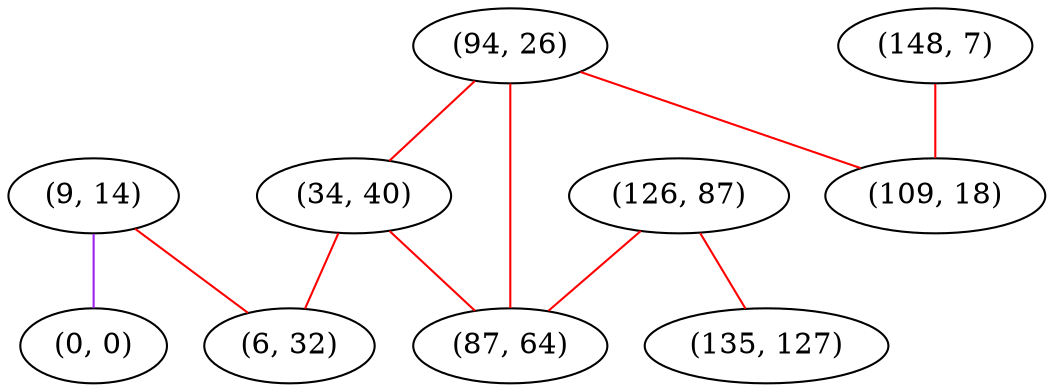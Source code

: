 graph "" {
"(94, 26)";
"(9, 14)";
"(34, 40)";
"(126, 87)";
"(6, 32)";
"(148, 7)";
"(0, 0)";
"(87, 64)";
"(135, 127)";
"(109, 18)";
"(94, 26)" -- "(34, 40)"  [color=red, key=0, weight=1];
"(94, 26)" -- "(87, 64)"  [color=red, key=0, weight=1];
"(94, 26)" -- "(109, 18)"  [color=red, key=0, weight=1];
"(9, 14)" -- "(0, 0)"  [color=purple, key=0, weight=4];
"(9, 14)" -- "(6, 32)"  [color=red, key=0, weight=1];
"(34, 40)" -- "(87, 64)"  [color=red, key=0, weight=1];
"(34, 40)" -- "(6, 32)"  [color=red, key=0, weight=1];
"(126, 87)" -- "(87, 64)"  [color=red, key=0, weight=1];
"(126, 87)" -- "(135, 127)"  [color=red, key=0, weight=1];
"(148, 7)" -- "(109, 18)"  [color=red, key=0, weight=1];
}
